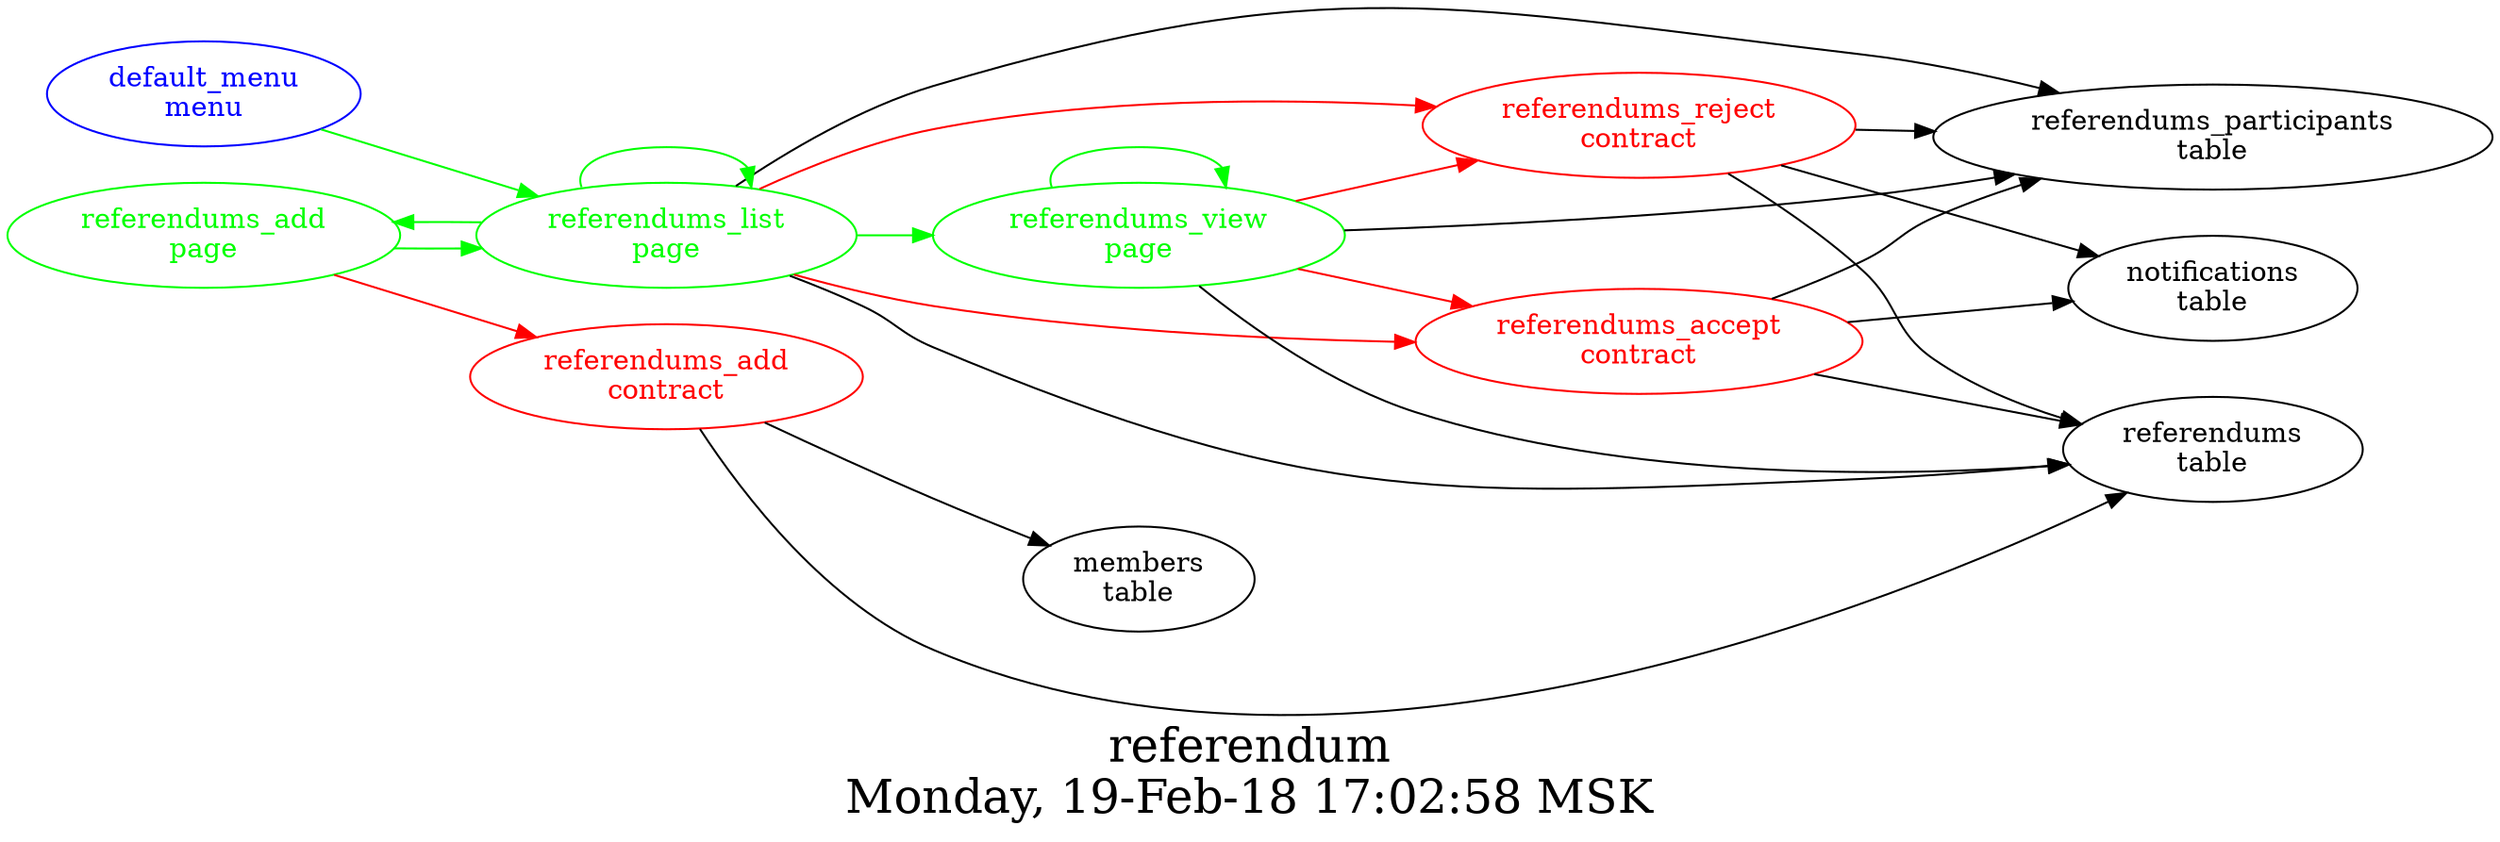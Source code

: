 digraph G {
fontsize="24.0";
label="referendum\nMonday, 19-Feb-18 17:02:58 MSK";
rankdir=LR;
"referendums_accept\ncontract" -> "referendums\ntable"  [ color="" ]
"referendums_accept\ncontract" -> "referendums_participants\ntable"  [ color="" ]
"referendums_accept\ncontract" -> "notifications\ntable"  [ color="" ]
"referendums_accept\ncontract" [color=red, fontcolor=red, group=referendums];
"referendums_add\ncontract" -> "referendums\ntable"  [ color="" ]
"referendums_add\ncontract" -> "members\ntable"  [ color="" ]
"referendums_add\ncontract" [color=red, fontcolor=red, group=referendums];
"referendums_reject\ncontract" -> "referendums\ntable"  [ color="" ]
"referendums_reject\ncontract" -> "referendums_participants\ntable"  [ color="" ]
"referendums_reject\ncontract" -> "notifications\ntable"  [ color="" ]
"referendums_reject\ncontract" [color=red, fontcolor=red, group=referendums];
"default_menu\nmenu" -> "referendums_list\npage"  [ color=green ]
"default_menu\nmenu" [color=blue, fontcolor=blue, group=default];
"referendums_add\npage" -> "referendums_add\ncontract"  [ color=red ]
"referendums_add\npage" -> "referendums_list\npage"  [ color=green ]
"referendums_add\npage" [color=green, fontcolor=green, group=referendums];
"referendums_list\npage" -> "referendums_reject\ncontract"  [ color=red ]
"referendums_list\npage" -> "referendums_accept\ncontract"  [ color=red ]
"referendums_list\npage" -> "referendums\ntable"  [ color="" ]
"referendums_list\npage" -> "referendums_participants\ntable"  [ color="" ]
"referendums_list\npage" -> "referendums_view\npage"  [ color=green ]
"referendums_list\npage" -> "referendums_list\npage"  [ color=green ]
"referendums_list\npage" -> "referendums_add\npage"  [ color=green ]
"referendums_list\npage" [color=green, fontcolor=green, group=referendums];
"referendums_view\npage" -> "referendums_accept\ncontract"  [ color=red ]
"referendums_view\npage" -> "referendums_reject\ncontract"  [ color=red ]
"referendums_view\npage" -> "referendums\ntable"  [ color="" ]
"referendums_view\npage" -> "referendums_participants\ntable"  [ color="" ]
"referendums_view\npage" -> "referendums_view\npage"  [ color=green ]
"referendums_view\npage" [color=green, fontcolor=green, group=referendums];
"referendums\ntable" [color="", fontcolor="", group=basic];
"referendums_participants\ntable" [color="", fontcolor="", group=referendums];
}
